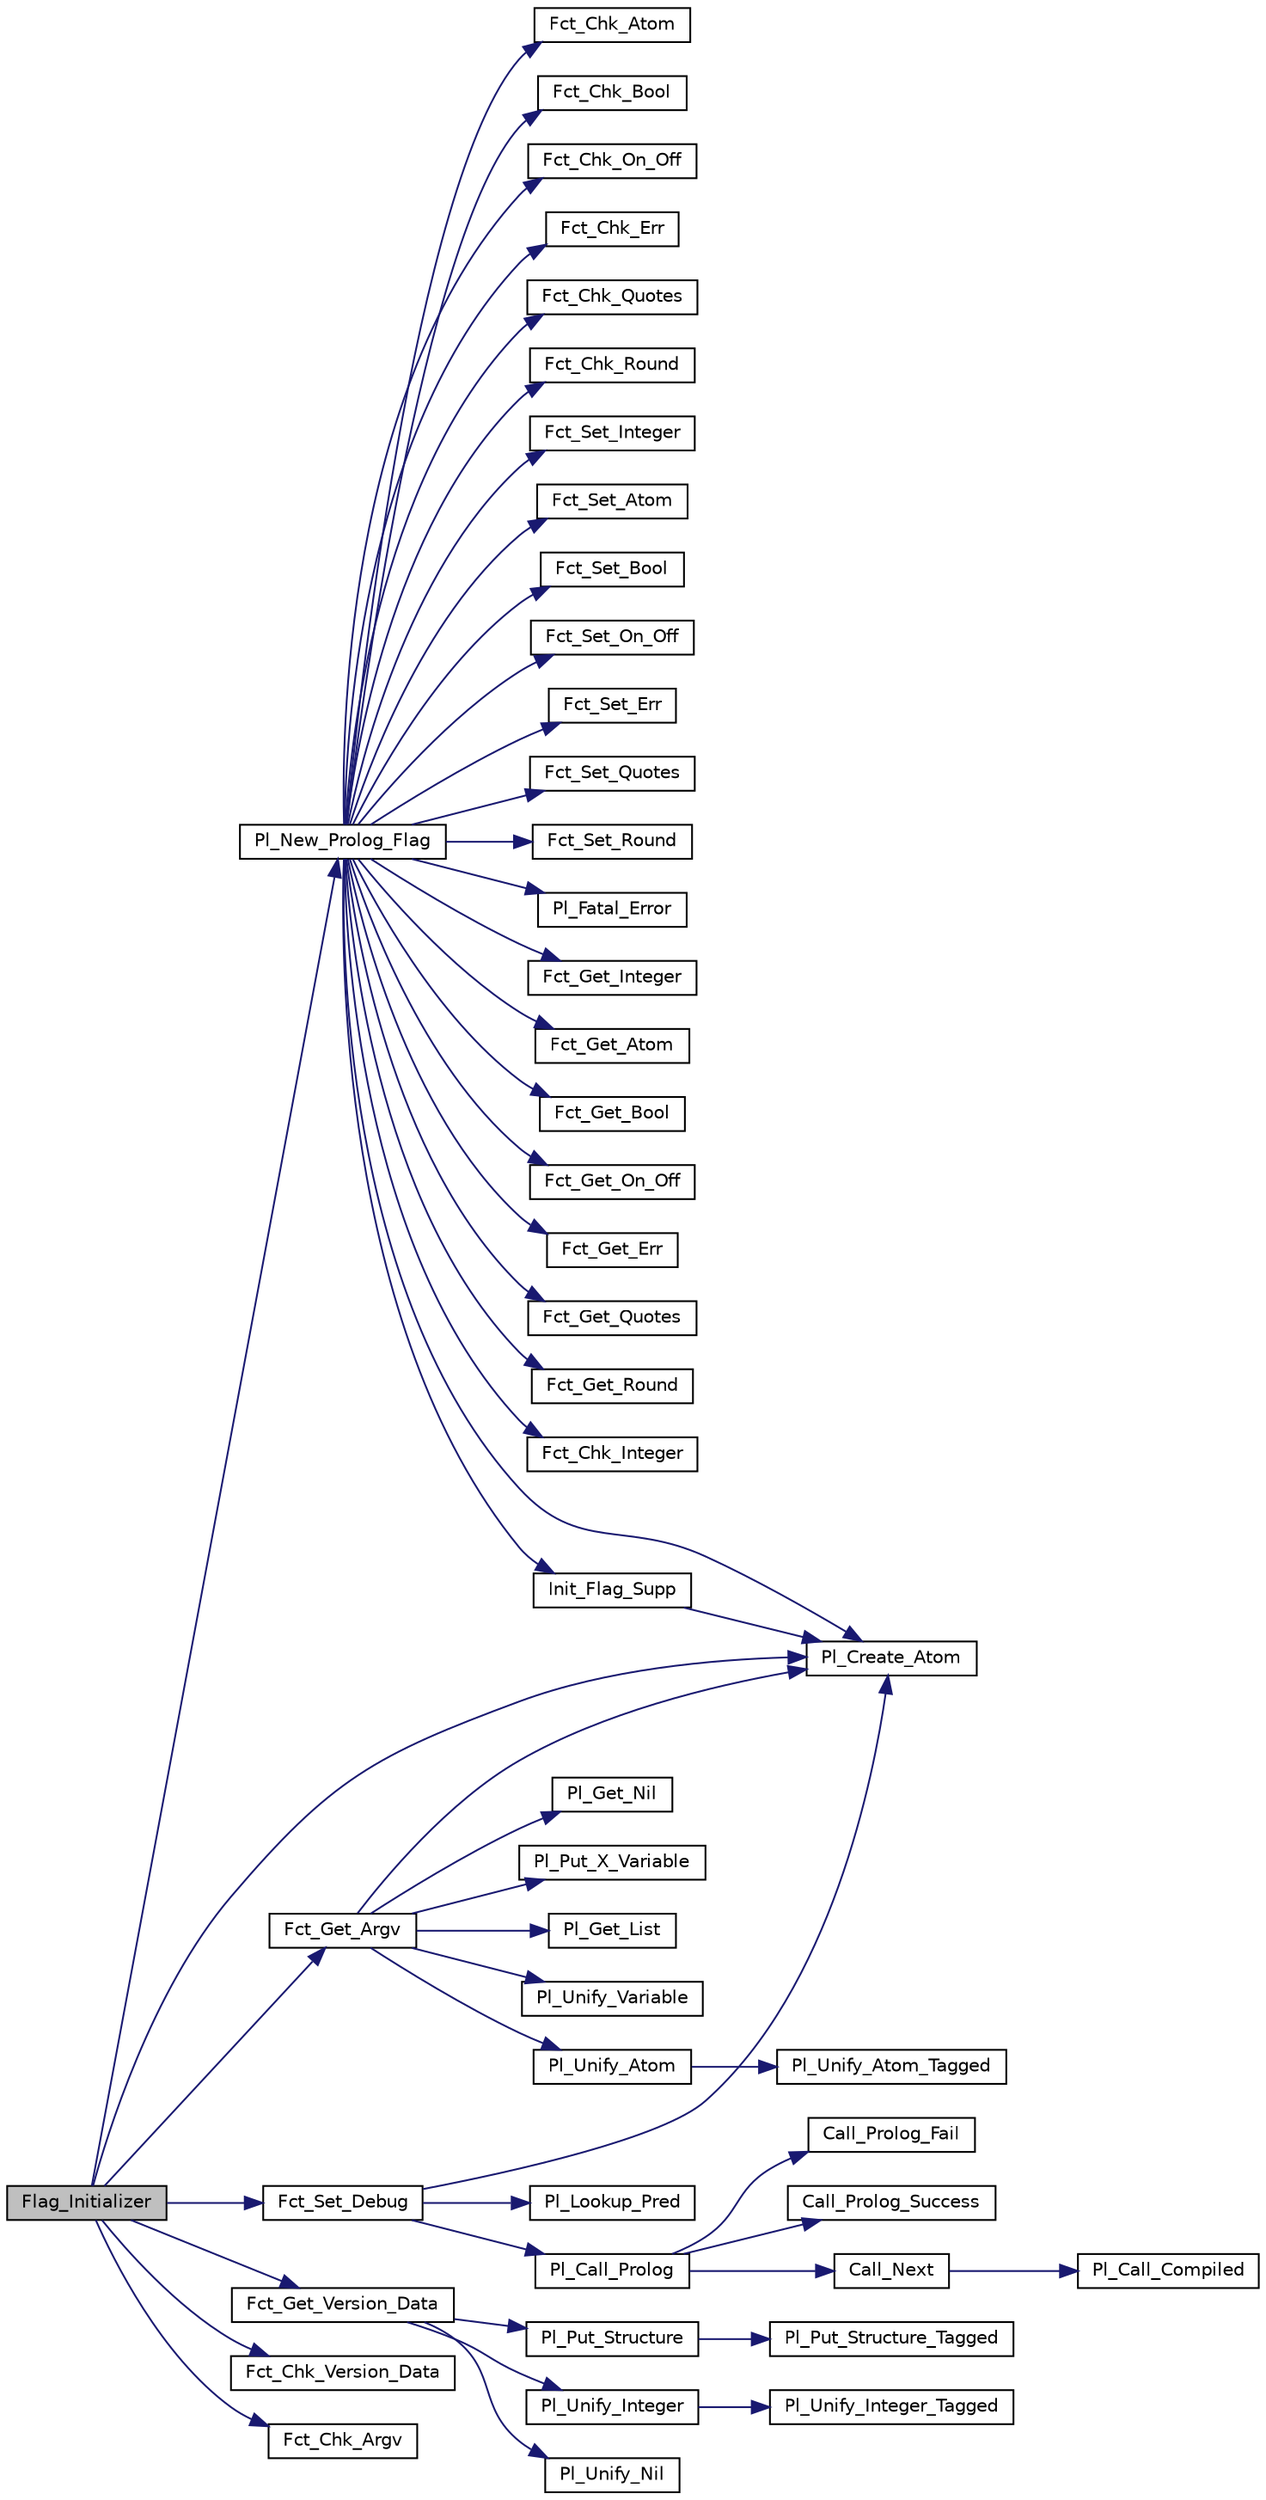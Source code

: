 digraph "Flag_Initializer"
{
  edge [fontname="Helvetica",fontsize="10",labelfontname="Helvetica",labelfontsize="10"];
  node [fontname="Helvetica",fontsize="10",shape=record];
  rankdir="LR";
  Node1 [label="Flag_Initializer",height=0.2,width=0.4,color="black", fillcolor="grey75", style="filled", fontcolor="black"];
  Node1 -> Node2 [color="midnightblue",fontsize="10",style="solid",fontname="Helvetica"];
  Node2 [label="Pl_Create_Atom",height=0.2,width=0.4,color="black", fillcolor="white", style="filled",URL="$atom_8c.html#a068c993d95113a2ba7643918e68eedb3"];
  Node1 -> Node3 [color="midnightblue",fontsize="10",style="solid",fontname="Helvetica"];
  Node3 [label="Pl_New_Prolog_Flag",height=0.2,width=0.4,color="black", fillcolor="white", style="filled",URL="$flag__supp_8c.html#acf1dce121399a00fb8448187ad22cfe0"];
  Node3 -> Node4 [color="midnightblue",fontsize="10",style="solid",fontname="Helvetica"];
  Node4 [label="Init_Flag_Supp",height=0.2,width=0.4,color="black", fillcolor="white", style="filled",URL="$flag__supp_8c.html#a900e729c33a9bae09f0923e339d755f6"];
  Node4 -> Node2 [color="midnightblue",fontsize="10",style="solid",fontname="Helvetica"];
  Node3 -> Node2 [color="midnightblue",fontsize="10",style="solid",fontname="Helvetica"];
  Node3 -> Node5 [color="midnightblue",fontsize="10",style="solid",fontname="Helvetica"];
  Node5 [label="Pl_Fatal_Error",height=0.2,width=0.4,color="black", fillcolor="white", style="filled",URL="$misc_8c.html#a190fea7904d7245d4fdc5e9404a07907"];
  Node3 -> Node6 [color="midnightblue",fontsize="10",style="solid",fontname="Helvetica"];
  Node6 [label="Fct_Get_Integer",height=0.2,width=0.4,color="black", fillcolor="white", style="filled",URL="$flag__supp_8c.html#a19df1e4ebc0229830be1d17b6aaf87fe"];
  Node3 -> Node7 [color="midnightblue",fontsize="10",style="solid",fontname="Helvetica"];
  Node7 [label="Fct_Get_Atom",height=0.2,width=0.4,color="black", fillcolor="white", style="filled",URL="$flag__supp_8c.html#a7f4354c0bf8d0b08af1549e815762b97"];
  Node3 -> Node8 [color="midnightblue",fontsize="10",style="solid",fontname="Helvetica"];
  Node8 [label="Fct_Get_Bool",height=0.2,width=0.4,color="black", fillcolor="white", style="filled",URL="$flag__supp_8c.html#a2c7e147b73da8185e83fe68446c89ef1"];
  Node3 -> Node9 [color="midnightblue",fontsize="10",style="solid",fontname="Helvetica"];
  Node9 [label="Fct_Get_On_Off",height=0.2,width=0.4,color="black", fillcolor="white", style="filled",URL="$flag__supp_8c.html#a2baa70fa329f7bf70dcb59b6fc2bcd6a"];
  Node3 -> Node10 [color="midnightblue",fontsize="10",style="solid",fontname="Helvetica"];
  Node10 [label="Fct_Get_Err",height=0.2,width=0.4,color="black", fillcolor="white", style="filled",URL="$flag__supp_8c.html#a0db2ce18656c4c39e8c8c0a298e48aa4"];
  Node3 -> Node11 [color="midnightblue",fontsize="10",style="solid",fontname="Helvetica"];
  Node11 [label="Fct_Get_Quotes",height=0.2,width=0.4,color="black", fillcolor="white", style="filled",URL="$flag__supp_8c.html#aae958ed14c385e127731c80ff4fe815b"];
  Node3 -> Node12 [color="midnightblue",fontsize="10",style="solid",fontname="Helvetica"];
  Node12 [label="Fct_Get_Round",height=0.2,width=0.4,color="black", fillcolor="white", style="filled",URL="$flag__supp_8c.html#abc3d80de2b60dcedcda815275027c789"];
  Node3 -> Node13 [color="midnightblue",fontsize="10",style="solid",fontname="Helvetica"];
  Node13 [label="Fct_Chk_Integer",height=0.2,width=0.4,color="black", fillcolor="white", style="filled",URL="$flag__supp_8c.html#a45feb050e7b7d0a2a5753feed555f2fe"];
  Node3 -> Node14 [color="midnightblue",fontsize="10",style="solid",fontname="Helvetica"];
  Node14 [label="Fct_Chk_Atom",height=0.2,width=0.4,color="black", fillcolor="white", style="filled",URL="$flag__supp_8c.html#ac9f47d08ecd3961683ab40bcadf3bb61"];
  Node3 -> Node15 [color="midnightblue",fontsize="10",style="solid",fontname="Helvetica"];
  Node15 [label="Fct_Chk_Bool",height=0.2,width=0.4,color="black", fillcolor="white", style="filled",URL="$flag__supp_8c.html#a4dd3c09617ff3ce8b5891c5afd0f2874"];
  Node3 -> Node16 [color="midnightblue",fontsize="10",style="solid",fontname="Helvetica"];
  Node16 [label="Fct_Chk_On_Off",height=0.2,width=0.4,color="black", fillcolor="white", style="filled",URL="$flag__supp_8c.html#a20268c6171925572997e8410a2d63582"];
  Node3 -> Node17 [color="midnightblue",fontsize="10",style="solid",fontname="Helvetica"];
  Node17 [label="Fct_Chk_Err",height=0.2,width=0.4,color="black", fillcolor="white", style="filled",URL="$flag__supp_8c.html#adbdf1755bca12a8c4509c73b6b59d9a4"];
  Node3 -> Node18 [color="midnightblue",fontsize="10",style="solid",fontname="Helvetica"];
  Node18 [label="Fct_Chk_Quotes",height=0.2,width=0.4,color="black", fillcolor="white", style="filled",URL="$flag__supp_8c.html#a3d449714a3c640b304c4c559a424308d"];
  Node3 -> Node19 [color="midnightblue",fontsize="10",style="solid",fontname="Helvetica"];
  Node19 [label="Fct_Chk_Round",height=0.2,width=0.4,color="black", fillcolor="white", style="filled",URL="$flag__supp_8c.html#a0206993d694b74c1f24dcb743be317b4"];
  Node3 -> Node20 [color="midnightblue",fontsize="10",style="solid",fontname="Helvetica"];
  Node20 [label="Fct_Set_Integer",height=0.2,width=0.4,color="black", fillcolor="white", style="filled",URL="$flag__supp_8c.html#a7199e09b135deacaf28f8cc297371c05"];
  Node3 -> Node21 [color="midnightblue",fontsize="10",style="solid",fontname="Helvetica"];
  Node21 [label="Fct_Set_Atom",height=0.2,width=0.4,color="black", fillcolor="white", style="filled",URL="$flag__supp_8c.html#a3882b621351175a04f7b4ddd1425cf6a"];
  Node3 -> Node22 [color="midnightblue",fontsize="10",style="solid",fontname="Helvetica"];
  Node22 [label="Fct_Set_Bool",height=0.2,width=0.4,color="black", fillcolor="white", style="filled",URL="$flag__supp_8c.html#aae715fecc479b6a9e8993fb201542d10"];
  Node3 -> Node23 [color="midnightblue",fontsize="10",style="solid",fontname="Helvetica"];
  Node23 [label="Fct_Set_On_Off",height=0.2,width=0.4,color="black", fillcolor="white", style="filled",URL="$flag__supp_8c.html#a35bb9ba004b840eafbe1504b123781f3"];
  Node3 -> Node24 [color="midnightblue",fontsize="10",style="solid",fontname="Helvetica"];
  Node24 [label="Fct_Set_Err",height=0.2,width=0.4,color="black", fillcolor="white", style="filled",URL="$flag__supp_8c.html#ab44f1673af24894499f80c1d774d651c"];
  Node3 -> Node25 [color="midnightblue",fontsize="10",style="solid",fontname="Helvetica"];
  Node25 [label="Fct_Set_Quotes",height=0.2,width=0.4,color="black", fillcolor="white", style="filled",URL="$flag__supp_8c.html#adc708f6866200df7f217056b5c4e82c4"];
  Node3 -> Node26 [color="midnightblue",fontsize="10",style="solid",fontname="Helvetica"];
  Node26 [label="Fct_Set_Round",height=0.2,width=0.4,color="black", fillcolor="white", style="filled",URL="$flag__supp_8c.html#a32ec6be888c33c897e2ebc2ee029f271"];
  Node1 -> Node27 [color="midnightblue",fontsize="10",style="solid",fontname="Helvetica"];
  Node27 [label="Fct_Get_Version_Data",height=0.2,width=0.4,color="black", fillcolor="white", style="filled",URL="$flag__c_8c.html#a77224459c86eddbd7919c8b46c667d63"];
  Node27 -> Node28 [color="midnightblue",fontsize="10",style="solid",fontname="Helvetica"];
  Node28 [label="Pl_Put_Structure",height=0.2,width=0.4,color="black", fillcolor="white", style="filled",URL="$wam__inst_8c.html#aa32a139dbb5d14b79b3655b5ad06502e"];
  Node28 -> Node29 [color="midnightblue",fontsize="10",style="solid",fontname="Helvetica"];
  Node29 [label="Pl_Put_Structure_Tagged",height=0.2,width=0.4,color="black", fillcolor="white", style="filled",URL="$wam__inst_8c.html#a0979a8e2cad3f397d84bfea3ee5dfb0c"];
  Node27 -> Node30 [color="midnightblue",fontsize="10",style="solid",fontname="Helvetica"];
  Node30 [label="Pl_Unify_Integer",height=0.2,width=0.4,color="black", fillcolor="white", style="filled",URL="$wam__inst_8c.html#a6ec65d8b59b5c6b865ad0e4f1b23b73e"];
  Node30 -> Node31 [color="midnightblue",fontsize="10",style="solid",fontname="Helvetica"];
  Node31 [label="Pl_Unify_Integer_Tagged",height=0.2,width=0.4,color="black", fillcolor="white", style="filled",URL="$wam__inst_8c.html#a3be80b778e2bf523f0d512323c9f3125"];
  Node27 -> Node32 [color="midnightblue",fontsize="10",style="solid",fontname="Helvetica"];
  Node32 [label="Pl_Unify_Nil",height=0.2,width=0.4,color="black", fillcolor="white", style="filled",URL="$wam__inst_8c.html#afac3b90ddb0eefab7ad55c9913a86a5b"];
  Node1 -> Node33 [color="midnightblue",fontsize="10",style="solid",fontname="Helvetica"];
  Node33 [label="Fct_Chk_Version_Data",height=0.2,width=0.4,color="black", fillcolor="white", style="filled",URL="$flag__c_8c.html#a1aef309218073cb03dd771cb13155b7c"];
  Node1 -> Node34 [color="midnightblue",fontsize="10",style="solid",fontname="Helvetica"];
  Node34 [label="Fct_Get_Argv",height=0.2,width=0.4,color="black", fillcolor="white", style="filled",URL="$flag__c_8c.html#afad39fe68518d44fb328c9507a05c498"];
  Node34 -> Node35 [color="midnightblue",fontsize="10",style="solid",fontname="Helvetica"];
  Node35 [label="Pl_Put_X_Variable",height=0.2,width=0.4,color="black", fillcolor="white", style="filled",URL="$wam__inst_8c.html#ac3ef9bcbd100b6820236c04a0b7996d1"];
  Node34 -> Node36 [color="midnightblue",fontsize="10",style="solid",fontname="Helvetica"];
  Node36 [label="Pl_Get_List",height=0.2,width=0.4,color="black", fillcolor="white", style="filled",URL="$wam__inst_8c.html#ac053eb26fdee8a8e71ea9a5ac4079ab0"];
  Node34 -> Node37 [color="midnightblue",fontsize="10",style="solid",fontname="Helvetica"];
  Node37 [label="Pl_Unify_Atom",height=0.2,width=0.4,color="black", fillcolor="white", style="filled",URL="$wam__inst_8c.html#a9d87a5b4acfffab877517842b1fa4055"];
  Node37 -> Node38 [color="midnightblue",fontsize="10",style="solid",fontname="Helvetica"];
  Node38 [label="Pl_Unify_Atom_Tagged",height=0.2,width=0.4,color="black", fillcolor="white", style="filled",URL="$wam__inst_8c.html#a656e0931247533aa8d30c3e0398513fe"];
  Node34 -> Node2 [color="midnightblue",fontsize="10",style="solid",fontname="Helvetica"];
  Node34 -> Node39 [color="midnightblue",fontsize="10",style="solid",fontname="Helvetica"];
  Node39 [label="Pl_Unify_Variable",height=0.2,width=0.4,color="black", fillcolor="white", style="filled",URL="$wam__inst_8c.html#ab11181944ecf328d3ade45d83f7744d8"];
  Node34 -> Node40 [color="midnightblue",fontsize="10",style="solid",fontname="Helvetica"];
  Node40 [label="Pl_Get_Nil",height=0.2,width=0.4,color="black", fillcolor="white", style="filled",URL="$wam__inst_8c.html#a4ab2a67fe680997c88472c007bafbcbd"];
  Node1 -> Node41 [color="midnightblue",fontsize="10",style="solid",fontname="Helvetica"];
  Node41 [label="Fct_Chk_Argv",height=0.2,width=0.4,color="black", fillcolor="white", style="filled",URL="$flag__c_8c.html#aa05b130e27f7d7fb2ade8e9236cc1851"];
  Node1 -> Node42 [color="midnightblue",fontsize="10",style="solid",fontname="Helvetica"];
  Node42 [label="Fct_Set_Debug",height=0.2,width=0.4,color="black", fillcolor="white", style="filled",URL="$flag__c_8c.html#ac9f022bfacd4bed335a3aaa3953e393a"];
  Node42 -> Node43 [color="midnightblue",fontsize="10",style="solid",fontname="Helvetica"];
  Node43 [label="Pl_Lookup_Pred",height=0.2,width=0.4,color="black", fillcolor="white", style="filled",URL="$pred_8c.html#aa8ebf08b93ec7e4bde2c544c70ba4c39"];
  Node42 -> Node2 [color="midnightblue",fontsize="10",style="solid",fontname="Helvetica"];
  Node42 -> Node44 [color="midnightblue",fontsize="10",style="solid",fontname="Helvetica"];
  Node44 [label="Pl_Call_Prolog",height=0.2,width=0.4,color="black", fillcolor="white", style="filled",URL="$engine_8c.html#a837196745e0fb6af03ee5e5d062e1087"];
  Node44 -> Node45 [color="midnightblue",fontsize="10",style="solid",fontname="Helvetica"];
  Node45 [label="Call_Prolog_Fail",height=0.2,width=0.4,color="black", fillcolor="white", style="filled",URL="$engine_8c.html#accfe7947a971f240bf7b8b2bedc59e29"];
  Node44 -> Node46 [color="midnightblue",fontsize="10",style="solid",fontname="Helvetica"];
  Node46 [label="Call_Prolog_Success",height=0.2,width=0.4,color="black", fillcolor="white", style="filled",URL="$engine_8c.html#ae7d5f8d0ac490ede3fcb48af7cceec55"];
  Node44 -> Node47 [color="midnightblue",fontsize="10",style="solid",fontname="Helvetica"];
  Node47 [label="Call_Next",height=0.2,width=0.4,color="black", fillcolor="white", style="filled",URL="$engine_8c.html#a5f34f0c2b928a4bfe7057ced6cd446c8"];
  Node47 -> Node48 [color="midnightblue",fontsize="10",style="solid",fontname="Helvetica"];
  Node48 [label="Pl_Call_Compiled",height=0.2,width=0.4,color="black", fillcolor="white", style="filled",URL="$engine_8c.html#a598600283dd767c2b3d11e798384023c"];
}

